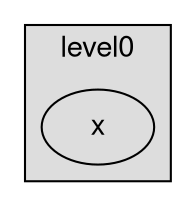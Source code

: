 digraph unix {
    graph [nodesep = 0.25; ranksep=1];
    fontname="Helvetica,Arial,sans-serif"
    node [fontname="Helvetica,Arial,sans-serif"]
    edge [fontname="Helvetica,Arial,sans-serif"]
    subgraph cluster_level0_5 {
        label = "level0";
        style = filled;
        fillcolor = "#DDDDDD";
        x_7 [
        label="x"
        ];
        
    }
}

